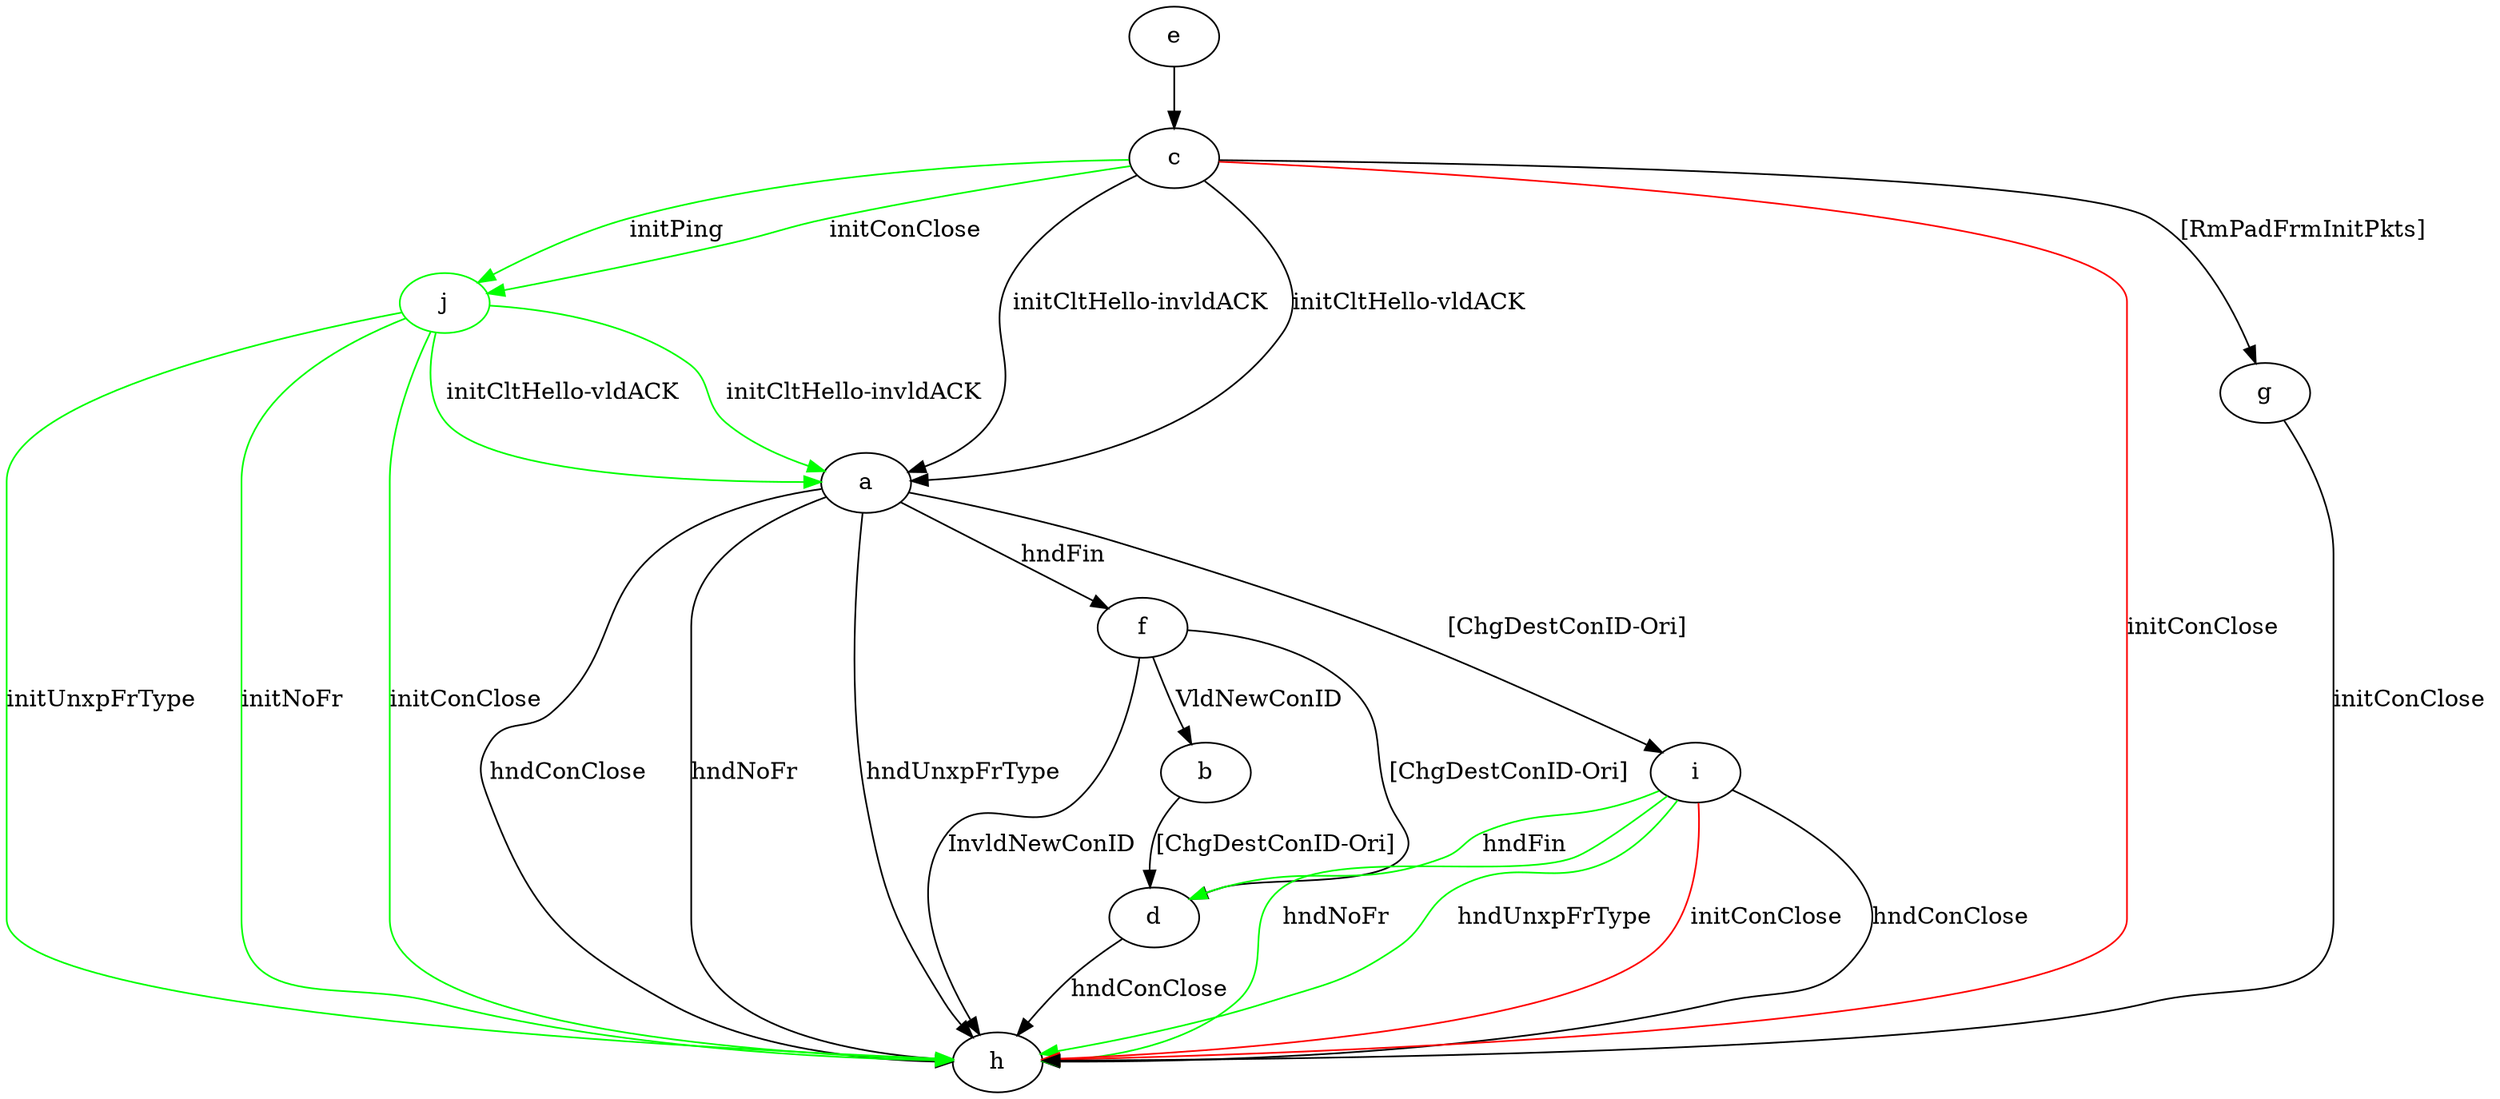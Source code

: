 digraph "" {
	a -> f	[key=0,
		label="hndFin "];
	a -> h	[key=0,
		label="hndConClose "];
	a -> h	[key=1,
		label="hndNoFr "];
	a -> h	[key=2,
		label="hndUnxpFrType "];
	a -> i	[key=0,
		label="[ChgDestConID-Ori] "];
	b -> d	[key=0,
		label="[ChgDestConID-Ori] "];
	c -> a	[key=0,
		label="initCltHello-vldACK "];
	c -> a	[key=1,
		label="initCltHello-invldACK "];
	c -> g	[key=0,
		label="[RmPadFrmInitPkts] "];
	c -> h	[key=0,
		color=red,
		label="initConClose "];
	j	[color=green];
	c -> j	[key=0,
		color=green,
		label="initPing "];
	c -> j	[key=1,
		color=green,
		label="initConClose "];
	d -> h	[key=0,
		label="hndConClose "];
	e -> c	[key=0];
	f -> b	[key=0,
		label="VldNewConID "];
	f -> d	[key=0,
		label="[ChgDestConID-Ori] "];
	f -> h	[key=0,
		label="InvldNewConID "];
	g -> h	[key=0,
		label="initConClose "];
	i -> d	[key=0,
		color=green,
		label="hndFin "];
	i -> h	[key=0,
		label="hndConClose "];
	i -> h	[key=1,
		color=green,
		label="hndNoFr "];
	i -> h	[key=2,
		color=green,
		label="hndUnxpFrType "];
	i -> h	[key=3,
		color=red,
		label="initConClose "];
	j -> a	[key=0,
		color=green,
		label="initCltHello-vldACK "];
	j -> a	[key=1,
		color=green,
		label="initCltHello-invldACK "];
	j -> h	[key=0,
		color=green,
		label="initConClose "];
	j -> h	[key=1,
		color=green,
		label="initNoFr "];
	j -> h	[key=2,
		color=green,
		label="initUnxpFrType "];
}
